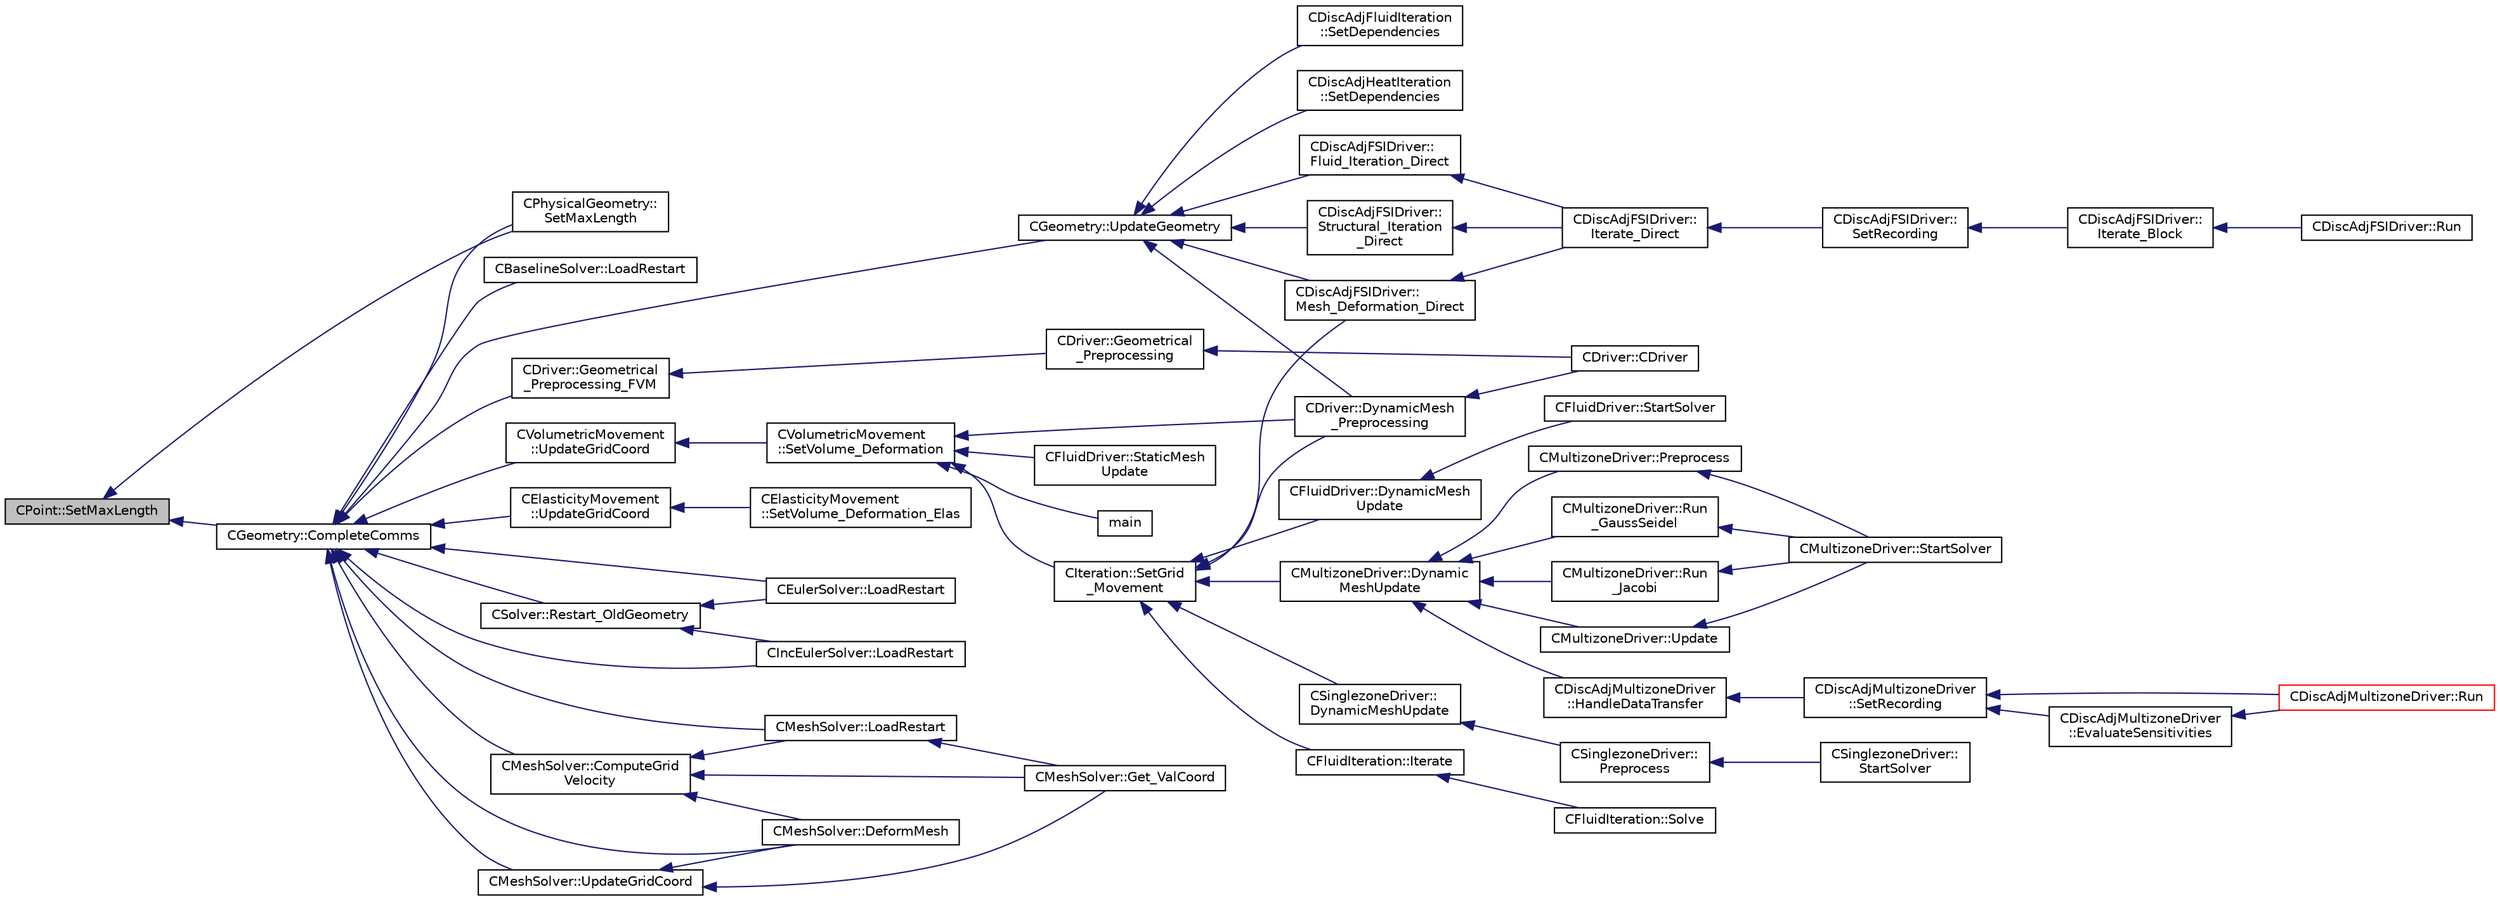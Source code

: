 digraph "CPoint::SetMaxLength"
{
  edge [fontname="Helvetica",fontsize="10",labelfontname="Helvetica",labelfontsize="10"];
  node [fontname="Helvetica",fontsize="10",shape=record];
  rankdir="LR";
  Node2216 [label="CPoint::SetMaxLength",height=0.2,width=0.4,color="black", fillcolor="grey75", style="filled", fontcolor="black"];
  Node2216 -> Node2217 [dir="back",color="midnightblue",fontsize="10",style="solid",fontname="Helvetica"];
  Node2217 [label="CGeometry::CompleteComms",height=0.2,width=0.4,color="black", fillcolor="white", style="filled",URL="$class_c_geometry.html#a18d2f0e3a00218eef232cd75029bc53e",tooltip="Routine to complete the set of non-blocking communications launched by InitiateComms() and unpacking ..."];
  Node2217 -> Node2218 [dir="back",color="midnightblue",fontsize="10",style="solid",fontname="Helvetica"];
  Node2218 [label="CGeometry::UpdateGeometry",height=0.2,width=0.4,color="black", fillcolor="white", style="filled",URL="$class_c_geometry.html#a19a4ef04ee51e37dc80cebf429e71a55",tooltip="Update the multi-grid structure and the wall-distance. "];
  Node2218 -> Node2219 [dir="back",color="midnightblue",fontsize="10",style="solid",fontname="Helvetica"];
  Node2219 [label="CDriver::DynamicMesh\l_Preprocessing",height=0.2,width=0.4,color="black", fillcolor="white", style="filled",URL="$class_c_driver.html#af585d91d9c08dbddcc2b3e67dd5f5af9",tooltip="GridMovement_Preprocessing. "];
  Node2219 -> Node2220 [dir="back",color="midnightblue",fontsize="10",style="solid",fontname="Helvetica"];
  Node2220 [label="CDriver::CDriver",height=0.2,width=0.4,color="black", fillcolor="white", style="filled",URL="$class_c_driver.html#a3fca4a013a6efa9bbb38fe78a86b5f3d",tooltip="Constructor of the class. "];
  Node2218 -> Node2221 [dir="back",color="midnightblue",fontsize="10",style="solid",fontname="Helvetica"];
  Node2221 [label="CDiscAdjFSIDriver::\lFluid_Iteration_Direct",height=0.2,width=0.4,color="black", fillcolor="white", style="filled",URL="$class_c_disc_adj_f_s_i_driver.html#aade7f9d8b7f7f1ddccfdc62d3b1fdaa8",tooltip="Run a direct flow iteration. "];
  Node2221 -> Node2222 [dir="back",color="midnightblue",fontsize="10",style="solid",fontname="Helvetica"];
  Node2222 [label="CDiscAdjFSIDriver::\lIterate_Direct",height=0.2,width=0.4,color="black", fillcolor="white", style="filled",URL="$class_c_disc_adj_f_s_i_driver.html#acd9e7f14d860522e48ba2b6db34efd49",tooltip="Iterate the direct solver for recording. "];
  Node2222 -> Node2223 [dir="back",color="midnightblue",fontsize="10",style="solid",fontname="Helvetica"];
  Node2223 [label="CDiscAdjFSIDriver::\lSetRecording",height=0.2,width=0.4,color="black", fillcolor="white", style="filled",URL="$class_c_disc_adj_f_s_i_driver.html#ab07394a77802e469a321ccd1b10cb988",tooltip="Set the recording for a Discrete Adjoint iteration for the FSI problem. "];
  Node2223 -> Node2224 [dir="back",color="midnightblue",fontsize="10",style="solid",fontname="Helvetica"];
  Node2224 [label="CDiscAdjFSIDriver::\lIterate_Block",height=0.2,width=0.4,color="black", fillcolor="white", style="filled",URL="$class_c_disc_adj_f_s_i_driver.html#a84949f139fa795b7d34d6ff77e82eb5c",tooltip="Iterate a certain block for adjoint FSI - may be the whole set of variables or independent and subite..."];
  Node2224 -> Node2225 [dir="back",color="midnightblue",fontsize="10",style="solid",fontname="Helvetica"];
  Node2225 [label="CDiscAdjFSIDriver::Run",height=0.2,width=0.4,color="black", fillcolor="white", style="filled",URL="$class_c_disc_adj_f_s_i_driver.html#a2e965d6e9c4dcfc296077cae225cab21",tooltip="Run a Discrete Adjoint iteration for the FSI problem. "];
  Node2218 -> Node2226 [dir="back",color="midnightblue",fontsize="10",style="solid",fontname="Helvetica"];
  Node2226 [label="CDiscAdjFSIDriver::\lStructural_Iteration\l_Direct",height=0.2,width=0.4,color="black", fillcolor="white", style="filled",URL="$class_c_disc_adj_f_s_i_driver.html#aef8192d6dd5451f1e496e9847c2c5c65",tooltip="Run a direct structural iteration. "];
  Node2226 -> Node2222 [dir="back",color="midnightblue",fontsize="10",style="solid",fontname="Helvetica"];
  Node2218 -> Node2227 [dir="back",color="midnightblue",fontsize="10",style="solid",fontname="Helvetica"];
  Node2227 [label="CDiscAdjFSIDriver::\lMesh_Deformation_Direct",height=0.2,width=0.4,color="black", fillcolor="white", style="filled",URL="$class_c_disc_adj_f_s_i_driver.html#ad683500d6b3773af342165b1b18f5c59",tooltip="Run a direct mesh deformation. "];
  Node2227 -> Node2222 [dir="back",color="midnightblue",fontsize="10",style="solid",fontname="Helvetica"];
  Node2218 -> Node2228 [dir="back",color="midnightblue",fontsize="10",style="solid",fontname="Helvetica"];
  Node2228 [label="CDiscAdjFluidIteration\l::SetDependencies",height=0.2,width=0.4,color="black", fillcolor="white", style="filled",URL="$class_c_disc_adj_fluid_iteration.html#aad302b77466b001d380ca8766ba8d85c",tooltip="Compute necessary variables that depend on the conservative variables or the mesh node positions (e..."];
  Node2218 -> Node2229 [dir="back",color="midnightblue",fontsize="10",style="solid",fontname="Helvetica"];
  Node2229 [label="CDiscAdjHeatIteration\l::SetDependencies",height=0.2,width=0.4,color="black", fillcolor="white", style="filled",URL="$class_c_disc_adj_heat_iteration.html#a8098b35364d0a2a7b1fa31850714e359",tooltip="Compute necessary variables that depend on the conservative variables or the mesh node positions (e..."];
  Node2217 -> Node2230 [dir="back",color="midnightblue",fontsize="10",style="solid",fontname="Helvetica"];
  Node2230 [label="CPhysicalGeometry::\lSetMaxLength",height=0.2,width=0.4,color="black", fillcolor="white", style="filled",URL="$class_c_physical_geometry.html#a2b4568d0c08c7035c9ad4b07c4561b2c",tooltip="Set the maximum cell-center to cell-center distance for CVs. "];
  Node2217 -> Node2231 [dir="back",color="midnightblue",fontsize="10",style="solid",fontname="Helvetica"];
  Node2231 [label="CVolumetricMovement\l::UpdateGridCoord",height=0.2,width=0.4,color="black", fillcolor="white", style="filled",URL="$class_c_volumetric_movement.html#aad474762b9f95bb5c867fe33fdb4efba",tooltip="Update the value of the coordinates after the grid movement. "];
  Node2231 -> Node2232 [dir="back",color="midnightblue",fontsize="10",style="solid",fontname="Helvetica"];
  Node2232 [label="CVolumetricMovement\l::SetVolume_Deformation",height=0.2,width=0.4,color="black", fillcolor="white", style="filled",URL="$class_c_volumetric_movement.html#a9120967db0448fb16cb3ddf14ce6b533",tooltip="Grid deformation using the spring analogy method. "];
  Node2232 -> Node2219 [dir="back",color="midnightblue",fontsize="10",style="solid",fontname="Helvetica"];
  Node2232 -> Node2233 [dir="back",color="midnightblue",fontsize="10",style="solid",fontname="Helvetica"];
  Node2233 [label="CIteration::SetGrid\l_Movement",height=0.2,width=0.4,color="black", fillcolor="white", style="filled",URL="$class_c_iteration.html#a7b36785762f6b0c214569b185b858b6c",tooltip="Updates the positions and grid velocities for dynamic meshes between physical time steps..."];
  Node2233 -> Node2219 [dir="back",color="midnightblue",fontsize="10",style="solid",fontname="Helvetica"];
  Node2233 -> Node2234 [dir="back",color="midnightblue",fontsize="10",style="solid",fontname="Helvetica"];
  Node2234 [label="CFluidDriver::DynamicMesh\lUpdate",height=0.2,width=0.4,color="black", fillcolor="white", style="filled",URL="$class_c_fluid_driver.html#a4eee67049f34a1875a42afa470e9f828",tooltip="Perform a dynamic mesh deformation, included grid velocity computation and the update of the multigri..."];
  Node2234 -> Node2235 [dir="back",color="midnightblue",fontsize="10",style="solid",fontname="Helvetica"];
  Node2235 [label="CFluidDriver::StartSolver",height=0.2,width=0.4,color="black", fillcolor="white", style="filled",URL="$class_c_fluid_driver.html#a1c122d5a4b5f562f69a84aef2b8bd6d5",tooltip="Launch the computation for all zones and all physics. "];
  Node2233 -> Node2227 [dir="back",color="midnightblue",fontsize="10",style="solid",fontname="Helvetica"];
  Node2233 -> Node2236 [dir="back",color="midnightblue",fontsize="10",style="solid",fontname="Helvetica"];
  Node2236 [label="CMultizoneDriver::Dynamic\lMeshUpdate",height=0.2,width=0.4,color="black", fillcolor="white", style="filled",URL="$class_c_multizone_driver.html#ad28a95a48e9750237a5e2b1bf2c4aac9",tooltip="Perform a dynamic mesh deformation, included grid velocity computation and the update of the multigri..."];
  Node2236 -> Node2237 [dir="back",color="midnightblue",fontsize="10",style="solid",fontname="Helvetica"];
  Node2237 [label="CDiscAdjMultizoneDriver\l::HandleDataTransfer",height=0.2,width=0.4,color="black", fillcolor="white", style="filled",URL="$class_c_disc_adj_multizone_driver.html#ab33de05a7a1f77dcf60014a4a35dd4f1",tooltip="Transfer data between zones and update grids when required. "];
  Node2237 -> Node2238 [dir="back",color="midnightblue",fontsize="10",style="solid",fontname="Helvetica"];
  Node2238 [label="CDiscAdjMultizoneDriver\l::SetRecording",height=0.2,width=0.4,color="black", fillcolor="white", style="filled",URL="$class_c_disc_adj_multizone_driver.html#a441f8669a04147aacab7df463e1dd021",tooltip="Record one iteration of the primal problem within each zone. "];
  Node2238 -> Node2239 [dir="back",color="midnightblue",fontsize="10",style="solid",fontname="Helvetica"];
  Node2239 [label="CDiscAdjMultizoneDriver::Run",height=0.2,width=0.4,color="red", fillcolor="white", style="filled",URL="$class_c_disc_adj_multizone_driver.html#af996aecdb6d20aa4fc81c9b67295abf5",tooltip="[Overload] Run an discrete adjoint update of all solvers within multiple zones. "];
  Node2238 -> Node2241 [dir="back",color="midnightblue",fontsize="10",style="solid",fontname="Helvetica"];
  Node2241 [label="CDiscAdjMultizoneDriver\l::EvaluateSensitivities",height=0.2,width=0.4,color="black", fillcolor="white", style="filled",URL="$class_c_disc_adj_multizone_driver.html#ac2789097629674cfb7d4de64954024df",tooltip="Evaluate sensitivites for the current adjoint solution and output files. "];
  Node2241 -> Node2239 [dir="back",color="midnightblue",fontsize="10",style="solid",fontname="Helvetica"];
  Node2236 -> Node2242 [dir="back",color="midnightblue",fontsize="10",style="solid",fontname="Helvetica"];
  Node2242 [label="CMultizoneDriver::Preprocess",height=0.2,width=0.4,color="black", fillcolor="white", style="filled",URL="$class_c_multizone_driver.html#a29c97f0dff69501feb7d5f8fe2670088",tooltip="Preprocess the multizone iteration. "];
  Node2242 -> Node2243 [dir="back",color="midnightblue",fontsize="10",style="solid",fontname="Helvetica"];
  Node2243 [label="CMultizoneDriver::StartSolver",height=0.2,width=0.4,color="black", fillcolor="white", style="filled",URL="$class_c_multizone_driver.html#a03cfc000c383ef0d86d34e1c6aef5ff3",tooltip="[Overload] Launch the computation for multizone problems. "];
  Node2236 -> Node2244 [dir="back",color="midnightblue",fontsize="10",style="solid",fontname="Helvetica"];
  Node2244 [label="CMultizoneDriver::Run\l_GaussSeidel",height=0.2,width=0.4,color="black", fillcolor="white", style="filled",URL="$class_c_multizone_driver.html#a8036223cdbe0c0d4552f17f6bad9189b",tooltip="Run a Block Gauss-Seidel iteration in all physical zones. "];
  Node2244 -> Node2243 [dir="back",color="midnightblue",fontsize="10",style="solid",fontname="Helvetica"];
  Node2236 -> Node2245 [dir="back",color="midnightblue",fontsize="10",style="solid",fontname="Helvetica"];
  Node2245 [label="CMultizoneDriver::Run\l_Jacobi",height=0.2,width=0.4,color="black", fillcolor="white", style="filled",URL="$class_c_multizone_driver.html#a1bf2824daac5a10e8fb7387676eee338",tooltip="Run a Block-Jacobi iteration in all physical zones. "];
  Node2245 -> Node2243 [dir="back",color="midnightblue",fontsize="10",style="solid",fontname="Helvetica"];
  Node2236 -> Node2246 [dir="back",color="midnightblue",fontsize="10",style="solid",fontname="Helvetica"];
  Node2246 [label="CMultizoneDriver::Update",height=0.2,width=0.4,color="black", fillcolor="white", style="filled",URL="$class_c_multizone_driver.html#ac5d960382730c14b035965906cf02cb6",tooltip="Update the dual-time solution within multiple zones. "];
  Node2246 -> Node2243 [dir="back",color="midnightblue",fontsize="10",style="solid",fontname="Helvetica"];
  Node2233 -> Node2247 [dir="back",color="midnightblue",fontsize="10",style="solid",fontname="Helvetica"];
  Node2247 [label="CSinglezoneDriver::\lDynamicMeshUpdate",height=0.2,width=0.4,color="black", fillcolor="white", style="filled",URL="$class_c_singlezone_driver.html#a8cf4c7786b495d459818b656a7f6a357",tooltip="Perform a dynamic mesh deformation, included grid velocity computation and the update of the multigri..."];
  Node2247 -> Node2248 [dir="back",color="midnightblue",fontsize="10",style="solid",fontname="Helvetica"];
  Node2248 [label="CSinglezoneDriver::\lPreprocess",height=0.2,width=0.4,color="black", fillcolor="white", style="filled",URL="$class_c_singlezone_driver.html#adc6587c2d0cd656a4fbdebaf611fbbc8",tooltip="Preprocess the single-zone iteration. "];
  Node2248 -> Node2249 [dir="back",color="midnightblue",fontsize="10",style="solid",fontname="Helvetica"];
  Node2249 [label="CSinglezoneDriver::\lStartSolver",height=0.2,width=0.4,color="black", fillcolor="white", style="filled",URL="$class_c_singlezone_driver.html#a6eb4215f7ee740a6d5edb798110ce44a",tooltip="[Overload] Launch the computation for single-zone problems. "];
  Node2233 -> Node2250 [dir="back",color="midnightblue",fontsize="10",style="solid",fontname="Helvetica"];
  Node2250 [label="CFluidIteration::Iterate",height=0.2,width=0.4,color="black", fillcolor="white", style="filled",URL="$class_c_fluid_iteration.html#ab1379b4cba3d8c893395123fb6030986",tooltip="Perform a single iteration of the fluid system. "];
  Node2250 -> Node2251 [dir="back",color="midnightblue",fontsize="10",style="solid",fontname="Helvetica"];
  Node2251 [label="CFluidIteration::Solve",height=0.2,width=0.4,color="black", fillcolor="white", style="filled",URL="$class_c_fluid_iteration.html#ae22cd342c9c9d2ea5ac3f5103394ff80",tooltip="Iterate the fluid system for a number of Inner_Iter iterations. "];
  Node2232 -> Node2252 [dir="back",color="midnightblue",fontsize="10",style="solid",fontname="Helvetica"];
  Node2252 [label="CFluidDriver::StaticMesh\lUpdate",height=0.2,width=0.4,color="black", fillcolor="white", style="filled",URL="$class_c_fluid_driver.html#a6771333285f189b2f979478dee64d897",tooltip="Perform a static mesh deformation, without considering grid velocity (multiple zone). "];
  Node2232 -> Node2253 [dir="back",color="midnightblue",fontsize="10",style="solid",fontname="Helvetica"];
  Node2253 [label="main",height=0.2,width=0.4,color="black", fillcolor="white", style="filled",URL="$_s_u2___d_e_f_8cpp.html#a0ddf1224851353fc92bfbff6f499fa97"];
  Node2217 -> Node2254 [dir="back",color="midnightblue",fontsize="10",style="solid",fontname="Helvetica"];
  Node2254 [label="CElasticityMovement\l::UpdateGridCoord",height=0.2,width=0.4,color="black", fillcolor="white", style="filled",URL="$class_c_elasticity_movement.html#ae7d22e0f0d88bdc3be317d46f90c52d7",tooltip="Update the value of the coordinates after the grid movement. "];
  Node2254 -> Node2255 [dir="back",color="midnightblue",fontsize="10",style="solid",fontname="Helvetica"];
  Node2255 [label="CElasticityMovement\l::SetVolume_Deformation_Elas",height=0.2,width=0.4,color="black", fillcolor="white", style="filled",URL="$class_c_elasticity_movement.html#a214b75ab52f6238cf321ec5834289b8e",tooltip="Grid deformation using the linear elasticity equations. "];
  Node2217 -> Node2256 [dir="back",color="midnightblue",fontsize="10",style="solid",fontname="Helvetica"];
  Node2256 [label="CDriver::Geometrical\l_Preprocessing_FVM",height=0.2,width=0.4,color="black", fillcolor="white", style="filled",URL="$class_c_driver.html#a2007d2233a2d935a90140499ec4822a4",tooltip="Geometrical_Preprocessing_FVM. "];
  Node2256 -> Node2257 [dir="back",color="midnightblue",fontsize="10",style="solid",fontname="Helvetica"];
  Node2257 [label="CDriver::Geometrical\l_Preprocessing",height=0.2,width=0.4,color="black", fillcolor="white", style="filled",URL="$class_c_driver.html#ad3d55fa299acdb779a7772bcee249004",tooltip="Construction of the edge-based data structure and the multigrid structure. "];
  Node2257 -> Node2220 [dir="back",color="midnightblue",fontsize="10",style="solid",fontname="Helvetica"];
  Node2217 -> Node2258 [dir="back",color="midnightblue",fontsize="10",style="solid",fontname="Helvetica"];
  Node2258 [label="CEulerSolver::LoadRestart",height=0.2,width=0.4,color="black", fillcolor="white", style="filled",URL="$class_c_euler_solver.html#a463d0854ec9cfb4a277794df9329ebae",tooltip="Load a solution from a restart file. "];
  Node2217 -> Node2259 [dir="back",color="midnightblue",fontsize="10",style="solid",fontname="Helvetica"];
  Node2259 [label="CIncEulerSolver::LoadRestart",height=0.2,width=0.4,color="black", fillcolor="white", style="filled",URL="$class_c_inc_euler_solver.html#aa4c572590c60bbc0f3db269eb55ea12f",tooltip="Load a solution from a restart file. "];
  Node2217 -> Node2260 [dir="back",color="midnightblue",fontsize="10",style="solid",fontname="Helvetica"];
  Node2260 [label="CSolver::Restart_OldGeometry",height=0.2,width=0.4,color="black", fillcolor="white", style="filled",URL="$class_c_solver.html#a5a2c57500290322ac02752f98fa1f163",tooltip="Load the geometries at the previous time states n and nM1. "];
  Node2260 -> Node2258 [dir="back",color="midnightblue",fontsize="10",style="solid",fontname="Helvetica"];
  Node2260 -> Node2259 [dir="back",color="midnightblue",fontsize="10",style="solid",fontname="Helvetica"];
  Node2217 -> Node2261 [dir="back",color="midnightblue",fontsize="10",style="solid",fontname="Helvetica"];
  Node2261 [label="CBaselineSolver::LoadRestart",height=0.2,width=0.4,color="black", fillcolor="white", style="filled",URL="$class_c_baseline_solver.html#acb5f7a5211dcf8ba4337e9b251024553",tooltip="Load a solution from a restart file. "];
  Node2217 -> Node2262 [dir="back",color="midnightblue",fontsize="10",style="solid",fontname="Helvetica"];
  Node2262 [label="CMeshSolver::DeformMesh",height=0.2,width=0.4,color="black", fillcolor="white", style="filled",URL="$class_c_mesh_solver.html#a9f95488da182ba844e5ea3cd0d613399",tooltip="Grid deformation using the linear elasticity equations. "];
  Node2217 -> Node2263 [dir="back",color="midnightblue",fontsize="10",style="solid",fontname="Helvetica"];
  Node2263 [label="CMeshSolver::UpdateGridCoord",height=0.2,width=0.4,color="black", fillcolor="white", style="filled",URL="$class_c_mesh_solver.html#a2bec69d4296fc697955ebfff9d899971",tooltip="Update the value of the coordinates after the grid movement. "];
  Node2263 -> Node2264 [dir="back",color="midnightblue",fontsize="10",style="solid",fontname="Helvetica"];
  Node2264 [label="CMeshSolver::Get_ValCoord",height=0.2,width=0.4,color="black", fillcolor="white", style="filled",URL="$class_c_mesh_solver.html#a91bd5c2365d1a619c804311e0d5550cb",tooltip="Get the value of the reference coordinate to set on the element structure. "];
  Node2263 -> Node2262 [dir="back",color="midnightblue",fontsize="10",style="solid",fontname="Helvetica"];
  Node2217 -> Node2265 [dir="back",color="midnightblue",fontsize="10",style="solid",fontname="Helvetica"];
  Node2265 [label="CMeshSolver::ComputeGrid\lVelocity",height=0.2,width=0.4,color="black", fillcolor="white", style="filled",URL="$class_c_mesh_solver.html#af8ed30c05a9adae36d8b41a88a53a448",tooltip="Compute the grid velocity form the displacements of the mesh. "];
  Node2265 -> Node2264 [dir="back",color="midnightblue",fontsize="10",style="solid",fontname="Helvetica"];
  Node2265 -> Node2262 [dir="back",color="midnightblue",fontsize="10",style="solid",fontname="Helvetica"];
  Node2265 -> Node2266 [dir="back",color="midnightblue",fontsize="10",style="solid",fontname="Helvetica"];
  Node2266 [label="CMeshSolver::LoadRestart",height=0.2,width=0.4,color="black", fillcolor="white", style="filled",URL="$class_c_mesh_solver.html#a158c64de91317d7570e7192493fe0a19",tooltip="Load a solution from a restart file. "];
  Node2266 -> Node2264 [dir="back",color="midnightblue",fontsize="10",style="solid",fontname="Helvetica"];
  Node2217 -> Node2266 [dir="back",color="midnightblue",fontsize="10",style="solid",fontname="Helvetica"];
  Node2216 -> Node2230 [dir="back",color="midnightblue",fontsize="10",style="solid",fontname="Helvetica"];
}

